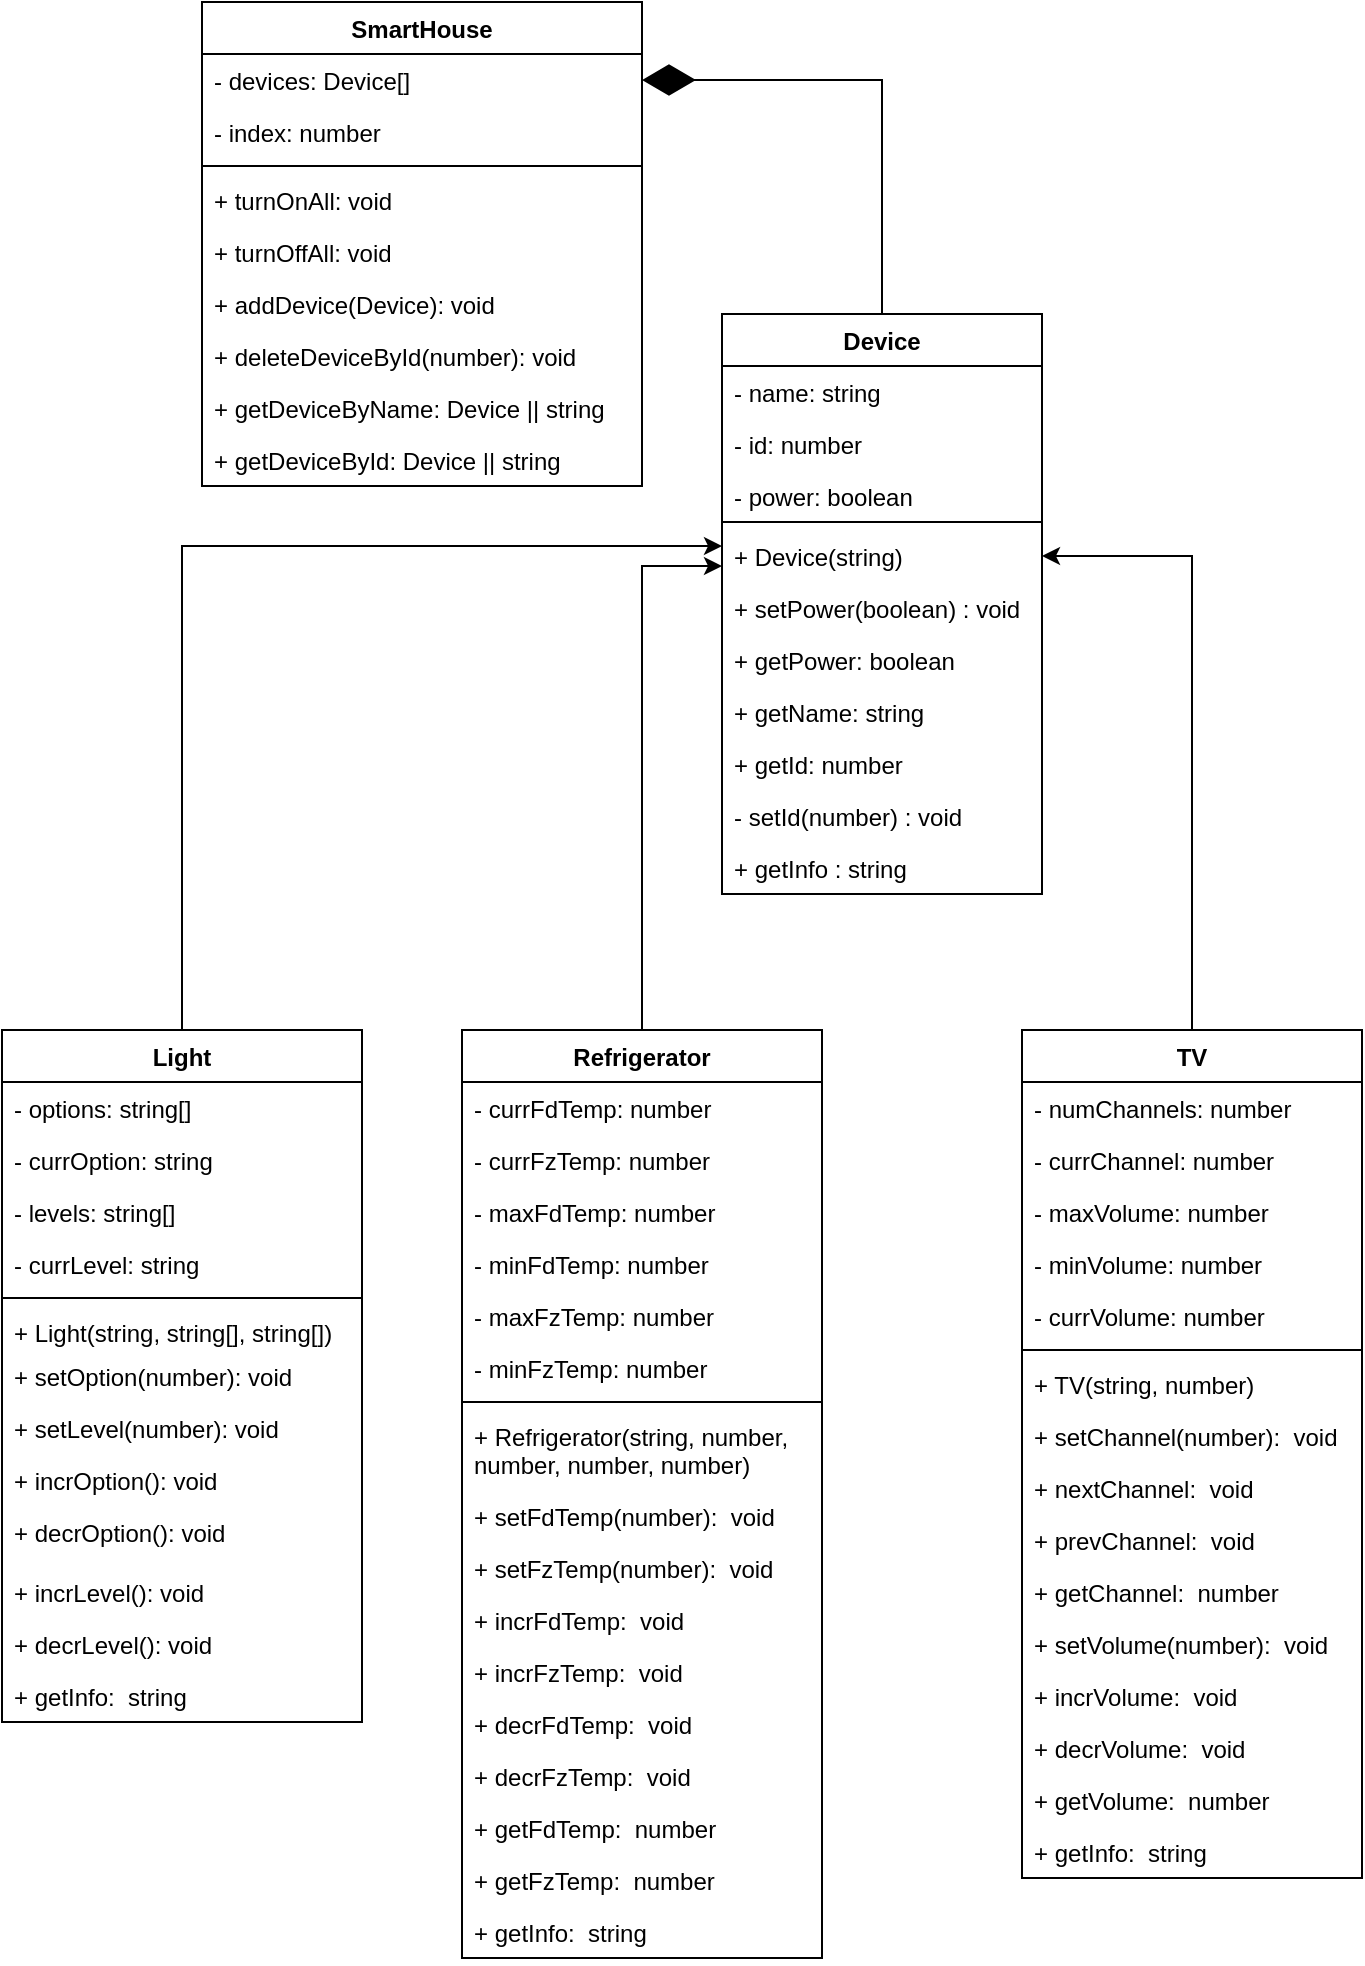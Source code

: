<mxfile version="20.6.0" type="device"><diagram name="Page-1" id="c4acf3e9-155e-7222-9cf6-157b1a14988f"><mxGraphModel dx="878" dy="991" grid="1" gridSize="10" guides="1" tooltips="1" connect="1" arrows="1" fold="1" page="1" pageScale="1" pageWidth="850" pageHeight="1100" background="none" math="0" shadow="0"><root><mxCell id="0"/><mxCell id="1" parent="0"/><mxCell id="W4OkLuYTgUE_Jeht9O2_-4" value="SmartHouse" style="swimlane;fontStyle=1;align=center;verticalAlign=top;childLayout=stackLayout;horizontal=1;startSize=26;horizontalStack=0;resizeParent=1;resizeParentMax=0;resizeLast=0;collapsible=1;marginBottom=0;" parent="1" vertex="1"><mxGeometry x="150" y="76" width="220" height="242" as="geometry"/></mxCell><mxCell id="W4OkLuYTgUE_Jeht9O2_-5" value="- devices: Device[]" style="text;strokeColor=none;fillColor=none;align=left;verticalAlign=top;spacingLeft=4;spacingRight=4;overflow=hidden;rotatable=0;points=[[0,0.5],[1,0.5]];portConstraint=eastwest;" parent="W4OkLuYTgUE_Jeht9O2_-4" vertex="1"><mxGeometry y="26" width="220" height="26" as="geometry"/></mxCell><mxCell id="3qQ-iXVAEqVT0amvKFx6-1" value="- index: number" style="text;strokeColor=none;fillColor=none;align=left;verticalAlign=top;spacingLeft=4;spacingRight=4;overflow=hidden;rotatable=0;points=[[0,0.5],[1,0.5]];portConstraint=eastwest;" parent="W4OkLuYTgUE_Jeht9O2_-4" vertex="1"><mxGeometry y="52" width="220" height="26" as="geometry"/></mxCell><mxCell id="W4OkLuYTgUE_Jeht9O2_-6" value="" style="line;strokeWidth=1;fillColor=none;align=left;verticalAlign=middle;spacingTop=-1;spacingLeft=3;spacingRight=3;rotatable=0;labelPosition=right;points=[];portConstraint=eastwest;strokeColor=inherit;" parent="W4OkLuYTgUE_Jeht9O2_-4" vertex="1"><mxGeometry y="78" width="220" height="8" as="geometry"/></mxCell><mxCell id="W4OkLuYTgUE_Jeht9O2_-7" value="+ turnOnAll: void&#10;" style="text;strokeColor=none;fillColor=none;align=left;verticalAlign=top;spacingLeft=4;spacingRight=4;overflow=hidden;rotatable=0;points=[[0,0.5],[1,0.5]];portConstraint=eastwest;" parent="W4OkLuYTgUE_Jeht9O2_-4" vertex="1"><mxGeometry y="86" width="220" height="26" as="geometry"/></mxCell><mxCell id="W4OkLuYTgUE_Jeht9O2_-9" value="+ turnOffAll: void&#10;" style="text;strokeColor=none;fillColor=none;align=left;verticalAlign=top;spacingLeft=4;spacingRight=4;overflow=hidden;rotatable=0;points=[[0,0.5],[1,0.5]];portConstraint=eastwest;" parent="W4OkLuYTgUE_Jeht9O2_-4" vertex="1"><mxGeometry y="112" width="220" height="26" as="geometry"/></mxCell><mxCell id="W4OkLuYTgUE_Jeht9O2_-8" value="+ addDevice(Device): void&#10;" style="text;strokeColor=none;fillColor=none;align=left;verticalAlign=top;spacingLeft=4;spacingRight=4;overflow=hidden;rotatable=0;points=[[0,0.5],[1,0.5]];portConstraint=eastwest;" parent="W4OkLuYTgUE_Jeht9O2_-4" vertex="1"><mxGeometry y="138" width="220" height="26" as="geometry"/></mxCell><mxCell id="3qQ-iXVAEqVT0amvKFx6-3" value="+ deleteDeviceById(number): void&#10;" style="text;strokeColor=none;fillColor=none;align=left;verticalAlign=top;spacingLeft=4;spacingRight=4;overflow=hidden;rotatable=0;points=[[0,0.5],[1,0.5]];portConstraint=eastwest;" parent="W4OkLuYTgUE_Jeht9O2_-4" vertex="1"><mxGeometry y="164" width="220" height="26" as="geometry"/></mxCell><mxCell id="3qQ-iXVAEqVT0amvKFx6-2" value="+ getDeviceByName: Device || string&#10;" style="text;strokeColor=none;fillColor=none;align=left;verticalAlign=top;spacingLeft=4;spacingRight=4;overflow=hidden;rotatable=0;points=[[0,0.5],[1,0.5]];portConstraint=eastwest;" parent="W4OkLuYTgUE_Jeht9O2_-4" vertex="1"><mxGeometry y="190" width="220" height="26" as="geometry"/></mxCell><mxCell id="W4OkLuYTgUE_Jeht9O2_-10" value="+ getDeviceById: Device || string&#10;" style="text;strokeColor=none;fillColor=none;align=left;verticalAlign=top;spacingLeft=4;spacingRight=4;overflow=hidden;rotatable=0;points=[[0,0.5],[1,0.5]];portConstraint=eastwest;" parent="W4OkLuYTgUE_Jeht9O2_-4" vertex="1"><mxGeometry y="216" width="220" height="26" as="geometry"/></mxCell><mxCell id="W4OkLuYTgUE_Jeht9O2_-11" value="Device" style="swimlane;fontStyle=1;align=center;verticalAlign=top;childLayout=stackLayout;horizontal=1;startSize=26;horizontalStack=0;resizeParent=1;resizeParentMax=0;resizeLast=0;collapsible=1;marginBottom=0;" parent="1" vertex="1"><mxGeometry x="410" y="232" width="160" height="290" as="geometry"/></mxCell><mxCell id="W4OkLuYTgUE_Jeht9O2_-12" value="- name: string" style="text;strokeColor=none;fillColor=none;align=left;verticalAlign=top;spacingLeft=4;spacingRight=4;overflow=hidden;rotatable=0;points=[[0,0.5],[1,0.5]];portConstraint=eastwest;" parent="W4OkLuYTgUE_Jeht9O2_-11" vertex="1"><mxGeometry y="26" width="160" height="26" as="geometry"/></mxCell><mxCell id="3qQ-iXVAEqVT0amvKFx6-4" value="- id: number" style="text;strokeColor=none;fillColor=none;align=left;verticalAlign=top;spacingLeft=4;spacingRight=4;overflow=hidden;rotatable=0;points=[[0,0.5],[1,0.5]];portConstraint=eastwest;" parent="W4OkLuYTgUE_Jeht9O2_-11" vertex="1"><mxGeometry y="52" width="160" height="26" as="geometry"/></mxCell><mxCell id="W4OkLuYTgUE_Jeht9O2_-16" value="- power: boolean" style="text;strokeColor=none;fillColor=none;align=left;verticalAlign=top;spacingLeft=4;spacingRight=4;overflow=hidden;rotatable=0;points=[[0,0.5],[1,0.5]];portConstraint=eastwest;" parent="W4OkLuYTgUE_Jeht9O2_-11" vertex="1"><mxGeometry y="78" width="160" height="22" as="geometry"/></mxCell><mxCell id="W4OkLuYTgUE_Jeht9O2_-13" value="" style="line;strokeWidth=1;fillColor=none;align=left;verticalAlign=middle;spacingTop=-1;spacingLeft=3;spacingRight=3;rotatable=0;labelPosition=right;points=[];portConstraint=eastwest;strokeColor=inherit;" parent="W4OkLuYTgUE_Jeht9O2_-11" vertex="1"><mxGeometry y="100" width="160" height="8" as="geometry"/></mxCell><mxCell id="W4OkLuYTgUE_Jeht9O2_-14" value="+ Device(string)" style="text;strokeColor=none;fillColor=none;align=left;verticalAlign=top;spacingLeft=4;spacingRight=4;overflow=hidden;rotatable=0;points=[[0,0.5],[1,0.5]];portConstraint=eastwest;" parent="W4OkLuYTgUE_Jeht9O2_-11" vertex="1"><mxGeometry y="108" width="160" height="26" as="geometry"/></mxCell><mxCell id="W4OkLuYTgUE_Jeht9O2_-25" value="+ setPower(boolean) : void&#10;" style="text;strokeColor=none;fillColor=none;align=left;verticalAlign=top;spacingLeft=4;spacingRight=4;overflow=hidden;rotatable=0;points=[[0,0.5],[1,0.5]];portConstraint=eastwest;" parent="W4OkLuYTgUE_Jeht9O2_-11" vertex="1"><mxGeometry y="134" width="160" height="26" as="geometry"/></mxCell><mxCell id="W4OkLuYTgUE_Jeht9O2_-23" value="+ getPower: boolean&#10;" style="text;strokeColor=none;fillColor=none;align=left;verticalAlign=top;spacingLeft=4;spacingRight=4;overflow=hidden;rotatable=0;points=[[0,0.5],[1,0.5]];portConstraint=eastwest;" parent="W4OkLuYTgUE_Jeht9O2_-11" vertex="1"><mxGeometry y="160" width="160" height="26" as="geometry"/></mxCell><mxCell id="W4OkLuYTgUE_Jeht9O2_-21" value="+ getName: string&#10;" style="text;strokeColor=none;fillColor=none;align=left;verticalAlign=top;spacingLeft=4;spacingRight=4;overflow=hidden;rotatable=0;points=[[0,0.5],[1,0.5]];portConstraint=eastwest;" parent="W4OkLuYTgUE_Jeht9O2_-11" vertex="1"><mxGeometry y="186" width="160" height="26" as="geometry"/></mxCell><mxCell id="3qQ-iXVAEqVT0amvKFx6-5" value="+ getId: number&#10;" style="text;strokeColor=none;fillColor=none;align=left;verticalAlign=top;spacingLeft=4;spacingRight=4;overflow=hidden;rotatable=0;points=[[0,0.5],[1,0.5]];portConstraint=eastwest;" parent="W4OkLuYTgUE_Jeht9O2_-11" vertex="1"><mxGeometry y="212" width="160" height="26" as="geometry"/></mxCell><mxCell id="3qQ-iXVAEqVT0amvKFx6-6" value="- setId(number) : void&#10;" style="text;strokeColor=none;fillColor=none;align=left;verticalAlign=top;spacingLeft=4;spacingRight=4;overflow=hidden;rotatable=0;points=[[0,0.5],[1,0.5]];portConstraint=eastwest;" parent="W4OkLuYTgUE_Jeht9O2_-11" vertex="1"><mxGeometry y="238" width="160" height="26" as="geometry"/></mxCell><mxCell id="W4OkLuYTgUE_Jeht9O2_-26" value="+ getInfo : string&#10;" style="text;strokeColor=none;fillColor=none;align=left;verticalAlign=top;spacingLeft=4;spacingRight=4;overflow=hidden;rotatable=0;points=[[0,0.5],[1,0.5]];portConstraint=eastwest;" parent="W4OkLuYTgUE_Jeht9O2_-11" vertex="1"><mxGeometry y="264" width="160" height="26" as="geometry"/></mxCell><mxCell id="Xs9VyNZmOeQeGuVX_txl-36" style="edgeStyle=orthogonalEdgeStyle;rounded=0;orthogonalLoop=1;jettySize=auto;html=1;entryX=1;entryY=0.5;entryDx=0;entryDy=0;" parent="1" source="W4OkLuYTgUE_Jeht9O2_-27" target="W4OkLuYTgUE_Jeht9O2_-14" edge="1"><mxGeometry relative="1" as="geometry"/></mxCell><mxCell id="W4OkLuYTgUE_Jeht9O2_-27" value="TV" style="swimlane;fontStyle=1;align=center;verticalAlign=top;childLayout=stackLayout;horizontal=1;startSize=26;horizontalStack=0;resizeParent=1;resizeParentMax=0;resizeLast=0;collapsible=1;marginBottom=0;" parent="1" vertex="1"><mxGeometry x="560" y="590" width="170" height="424" as="geometry"/></mxCell><mxCell id="W4OkLuYTgUE_Jeht9O2_-28" value="- numChannels: number" style="text;strokeColor=none;fillColor=none;align=left;verticalAlign=top;spacingLeft=4;spacingRight=4;overflow=hidden;rotatable=0;points=[[0,0.5],[1,0.5]];portConstraint=eastwest;" parent="W4OkLuYTgUE_Jeht9O2_-27" vertex="1"><mxGeometry y="26" width="170" height="26" as="geometry"/></mxCell><mxCell id="W4OkLuYTgUE_Jeht9O2_-31" value="- currChannel: number" style="text;strokeColor=none;fillColor=none;align=left;verticalAlign=top;spacingLeft=4;spacingRight=4;overflow=hidden;rotatable=0;points=[[0,0.5],[1,0.5]];portConstraint=eastwest;" parent="W4OkLuYTgUE_Jeht9O2_-27" vertex="1"><mxGeometry y="52" width="170" height="26" as="geometry"/></mxCell><mxCell id="W4OkLuYTgUE_Jeht9O2_-88" value="- maxVolume: number" style="text;strokeColor=none;fillColor=none;align=left;verticalAlign=top;spacingLeft=4;spacingRight=4;overflow=hidden;rotatable=0;points=[[0,0.5],[1,0.5]];portConstraint=eastwest;" parent="W4OkLuYTgUE_Jeht9O2_-27" vertex="1"><mxGeometry y="78" width="170" height="26" as="geometry"/></mxCell><mxCell id="W4OkLuYTgUE_Jeht9O2_-89" value="- minVolume: number" style="text;strokeColor=none;fillColor=none;align=left;verticalAlign=top;spacingLeft=4;spacingRight=4;overflow=hidden;rotatable=0;points=[[0,0.5],[1,0.5]];portConstraint=eastwest;" parent="W4OkLuYTgUE_Jeht9O2_-27" vertex="1"><mxGeometry y="104" width="170" height="26" as="geometry"/></mxCell><mxCell id="W4OkLuYTgUE_Jeht9O2_-87" value="- currVolume: number" style="text;strokeColor=none;fillColor=none;align=left;verticalAlign=top;spacingLeft=4;spacingRight=4;overflow=hidden;rotatable=0;points=[[0,0.5],[1,0.5]];portConstraint=eastwest;" parent="W4OkLuYTgUE_Jeht9O2_-27" vertex="1"><mxGeometry y="130" width="170" height="26" as="geometry"/></mxCell><mxCell id="W4OkLuYTgUE_Jeht9O2_-29" value="" style="line;strokeWidth=1;fillColor=none;align=left;verticalAlign=middle;spacingTop=-1;spacingLeft=3;spacingRight=3;rotatable=0;labelPosition=right;points=[];portConstraint=eastwest;strokeColor=inherit;" parent="W4OkLuYTgUE_Jeht9O2_-27" vertex="1"><mxGeometry y="156" width="170" height="8" as="geometry"/></mxCell><mxCell id="W4OkLuYTgUE_Jeht9O2_-30" value="+ TV(string, number)" style="text;strokeColor=none;fillColor=none;align=left;verticalAlign=top;spacingLeft=4;spacingRight=4;overflow=hidden;rotatable=0;points=[[0,0.5],[1,0.5]];portConstraint=eastwest;" parent="W4OkLuYTgUE_Jeht9O2_-27" vertex="1"><mxGeometry y="164" width="170" height="26" as="geometry"/></mxCell><mxCell id="W4OkLuYTgUE_Jeht9O2_-32" value="+ setChannel(number):  void" style="text;strokeColor=none;fillColor=none;align=left;verticalAlign=top;spacingLeft=4;spacingRight=4;overflow=hidden;rotatable=0;points=[[0,0.5],[1,0.5]];portConstraint=eastwest;" parent="W4OkLuYTgUE_Jeht9O2_-27" vertex="1"><mxGeometry y="190" width="170" height="26" as="geometry"/></mxCell><mxCell id="W4OkLuYTgUE_Jeht9O2_-39" value="+ nextChannel:  void" style="text;strokeColor=none;fillColor=none;align=left;verticalAlign=top;spacingLeft=4;spacingRight=4;overflow=hidden;rotatable=0;points=[[0,0.5],[1,0.5]];portConstraint=eastwest;" parent="W4OkLuYTgUE_Jeht9O2_-27" vertex="1"><mxGeometry y="216" width="170" height="26" as="geometry"/></mxCell><mxCell id="W4OkLuYTgUE_Jeht9O2_-40" value="+ prevChannel:  void" style="text;strokeColor=none;fillColor=none;align=left;verticalAlign=top;spacingLeft=4;spacingRight=4;overflow=hidden;rotatable=0;points=[[0,0.5],[1,0.5]];portConstraint=eastwest;" parent="W4OkLuYTgUE_Jeht9O2_-27" vertex="1"><mxGeometry y="242" width="170" height="26" as="geometry"/></mxCell><mxCell id="W4OkLuYTgUE_Jeht9O2_-41" value="+ getChannel:  number" style="text;strokeColor=none;fillColor=none;align=left;verticalAlign=top;spacingLeft=4;spacingRight=4;overflow=hidden;rotatable=0;points=[[0,0.5],[1,0.5]];portConstraint=eastwest;" parent="W4OkLuYTgUE_Jeht9O2_-27" vertex="1"><mxGeometry y="268" width="170" height="26" as="geometry"/></mxCell><mxCell id="W4OkLuYTgUE_Jeht9O2_-90" value="+ setVolume(number):  void" style="text;strokeColor=none;fillColor=none;align=left;verticalAlign=top;spacingLeft=4;spacingRight=4;overflow=hidden;rotatable=0;points=[[0,0.5],[1,0.5]];portConstraint=eastwest;" parent="W4OkLuYTgUE_Jeht9O2_-27" vertex="1"><mxGeometry y="294" width="170" height="26" as="geometry"/></mxCell><mxCell id="W4OkLuYTgUE_Jeht9O2_-91" value="+ incrVolume:  void" style="text;strokeColor=none;fillColor=none;align=left;verticalAlign=top;spacingLeft=4;spacingRight=4;overflow=hidden;rotatable=0;points=[[0,0.5],[1,0.5]];portConstraint=eastwest;" parent="W4OkLuYTgUE_Jeht9O2_-27" vertex="1"><mxGeometry y="320" width="170" height="26" as="geometry"/></mxCell><mxCell id="W4OkLuYTgUE_Jeht9O2_-92" value="+ decrVolume:  void" style="text;strokeColor=none;fillColor=none;align=left;verticalAlign=top;spacingLeft=4;spacingRight=4;overflow=hidden;rotatable=0;points=[[0,0.5],[1,0.5]];portConstraint=eastwest;" parent="W4OkLuYTgUE_Jeht9O2_-27" vertex="1"><mxGeometry y="346" width="170" height="26" as="geometry"/></mxCell><mxCell id="W4OkLuYTgUE_Jeht9O2_-93" value="+ getVolume:  number" style="text;strokeColor=none;fillColor=none;align=left;verticalAlign=top;spacingLeft=4;spacingRight=4;overflow=hidden;rotatable=0;points=[[0,0.5],[1,0.5]];portConstraint=eastwest;" parent="W4OkLuYTgUE_Jeht9O2_-27" vertex="1"><mxGeometry y="372" width="170" height="26" as="geometry"/></mxCell><mxCell id="W4OkLuYTgUE_Jeht9O2_-42" value="+ getInfo:  string" style="text;strokeColor=none;fillColor=none;align=left;verticalAlign=top;spacingLeft=4;spacingRight=4;overflow=hidden;rotatable=0;points=[[0,0.5],[1,0.5]];portConstraint=eastwest;" parent="W4OkLuYTgUE_Jeht9O2_-27" vertex="1"><mxGeometry y="398" width="170" height="26" as="geometry"/></mxCell><mxCell id="Xs9VyNZmOeQeGuVX_txl-37" style="edgeStyle=orthogonalEdgeStyle;rounded=0;orthogonalLoop=1;jettySize=auto;html=1;" parent="1" source="W4OkLuYTgUE_Jeht9O2_-43" target="W4OkLuYTgUE_Jeht9O2_-14" edge="1"><mxGeometry relative="1" as="geometry"><mxPoint x="410" y="348" as="targetPoint"/><Array as="points"><mxPoint x="370" y="358"/></Array></mxGeometry></mxCell><mxCell id="W4OkLuYTgUE_Jeht9O2_-43" value="Refrigerator" style="swimlane;fontStyle=1;align=center;verticalAlign=top;childLayout=stackLayout;horizontal=1;startSize=26;horizontalStack=0;resizeParent=1;resizeParentMax=0;resizeLast=0;collapsible=1;marginBottom=0;" parent="1" vertex="1"><mxGeometry x="280" y="590" width="180" height="464" as="geometry"/></mxCell><mxCell id="W4OkLuYTgUE_Jeht9O2_-44" value="- currFdTemp: number" style="text;strokeColor=none;fillColor=none;align=left;verticalAlign=top;spacingLeft=4;spacingRight=4;overflow=hidden;rotatable=0;points=[[0,0.5],[1,0.5]];portConstraint=eastwest;" parent="W4OkLuYTgUE_Jeht9O2_-43" vertex="1"><mxGeometry y="26" width="180" height="26" as="geometry"/></mxCell><mxCell id="W4OkLuYTgUE_Jeht9O2_-53" value="- currFzTemp: number" style="text;strokeColor=none;fillColor=none;align=left;verticalAlign=top;spacingLeft=4;spacingRight=4;overflow=hidden;rotatable=0;points=[[0,0.5],[1,0.5]];portConstraint=eastwest;" parent="W4OkLuYTgUE_Jeht9O2_-43" vertex="1"><mxGeometry y="52" width="180" height="26" as="geometry"/></mxCell><mxCell id="W4OkLuYTgUE_Jeht9O2_-45" value="- maxFdTemp: number" style="text;strokeColor=none;fillColor=none;align=left;verticalAlign=top;spacingLeft=4;spacingRight=4;overflow=hidden;rotatable=0;points=[[0,0.5],[1,0.5]];portConstraint=eastwest;" parent="W4OkLuYTgUE_Jeht9O2_-43" vertex="1"><mxGeometry y="78" width="180" height="26" as="geometry"/></mxCell><mxCell id="W4OkLuYTgUE_Jeht9O2_-56" value="- minFdTemp: number" style="text;strokeColor=none;fillColor=none;align=left;verticalAlign=top;spacingLeft=4;spacingRight=4;overflow=hidden;rotatable=0;points=[[0,0.5],[1,0.5]];portConstraint=eastwest;" parent="W4OkLuYTgUE_Jeht9O2_-43" vertex="1"><mxGeometry y="104" width="180" height="26" as="geometry"/></mxCell><mxCell id="W4OkLuYTgUE_Jeht9O2_-54" value="- maxFzTemp: number" style="text;strokeColor=none;fillColor=none;align=left;verticalAlign=top;spacingLeft=4;spacingRight=4;overflow=hidden;rotatable=0;points=[[0,0.5],[1,0.5]];portConstraint=eastwest;" parent="W4OkLuYTgUE_Jeht9O2_-43" vertex="1"><mxGeometry y="130" width="180" height="26" as="geometry"/></mxCell><mxCell id="W4OkLuYTgUE_Jeht9O2_-55" value="- minFzTemp: number" style="text;strokeColor=none;fillColor=none;align=left;verticalAlign=top;spacingLeft=4;spacingRight=4;overflow=hidden;rotatable=0;points=[[0,0.5],[1,0.5]];portConstraint=eastwest;" parent="W4OkLuYTgUE_Jeht9O2_-43" vertex="1"><mxGeometry y="156" width="180" height="26" as="geometry"/></mxCell><mxCell id="W4OkLuYTgUE_Jeht9O2_-46" value="" style="line;strokeWidth=1;fillColor=none;align=left;verticalAlign=middle;spacingTop=-1;spacingLeft=3;spacingRight=3;rotatable=0;labelPosition=right;points=[];portConstraint=eastwest;strokeColor=inherit;" parent="W4OkLuYTgUE_Jeht9O2_-43" vertex="1"><mxGeometry y="182" width="180" height="8" as="geometry"/></mxCell><mxCell id="W4OkLuYTgUE_Jeht9O2_-47" value="+ Refrigerator(string, number,&#10;number, number, number)" style="text;strokeColor=none;fillColor=none;align=left;verticalAlign=top;spacingLeft=4;spacingRight=4;overflow=hidden;rotatable=0;points=[[0,0.5],[1,0.5]];portConstraint=eastwest;" parent="W4OkLuYTgUE_Jeht9O2_-43" vertex="1"><mxGeometry y="190" width="180" height="40" as="geometry"/></mxCell><mxCell id="W4OkLuYTgUE_Jeht9O2_-48" value="+ setFdTemp(number):  void" style="text;strokeColor=none;fillColor=none;align=left;verticalAlign=top;spacingLeft=4;spacingRight=4;overflow=hidden;rotatable=0;points=[[0,0.5],[1,0.5]];portConstraint=eastwest;" parent="W4OkLuYTgUE_Jeht9O2_-43" vertex="1"><mxGeometry y="230" width="180" height="26" as="geometry"/></mxCell><mxCell id="W4OkLuYTgUE_Jeht9O2_-57" value="+ setFzTemp(number):  void" style="text;strokeColor=none;fillColor=none;align=left;verticalAlign=top;spacingLeft=4;spacingRight=4;overflow=hidden;rotatable=0;points=[[0,0.5],[1,0.5]];portConstraint=eastwest;" parent="W4OkLuYTgUE_Jeht9O2_-43" vertex="1"><mxGeometry y="256" width="180" height="26" as="geometry"/></mxCell><mxCell id="W4OkLuYTgUE_Jeht9O2_-49" value="+ incrFdTemp:  void" style="text;strokeColor=none;fillColor=none;align=left;verticalAlign=top;spacingLeft=4;spacingRight=4;overflow=hidden;rotatable=0;points=[[0,0.5],[1,0.5]];portConstraint=eastwest;" parent="W4OkLuYTgUE_Jeht9O2_-43" vertex="1"><mxGeometry y="282" width="180" height="26" as="geometry"/></mxCell><mxCell id="W4OkLuYTgUE_Jeht9O2_-58" value="+ incrFzTemp:  void" style="text;strokeColor=none;fillColor=none;align=left;verticalAlign=top;spacingLeft=4;spacingRight=4;overflow=hidden;rotatable=0;points=[[0,0.5],[1,0.5]];portConstraint=eastwest;" parent="W4OkLuYTgUE_Jeht9O2_-43" vertex="1"><mxGeometry y="308" width="180" height="26" as="geometry"/></mxCell><mxCell id="W4OkLuYTgUE_Jeht9O2_-59" value="+ decrFdTemp:  void" style="text;strokeColor=none;fillColor=none;align=left;verticalAlign=top;spacingLeft=4;spacingRight=4;overflow=hidden;rotatable=0;points=[[0,0.5],[1,0.5]];portConstraint=eastwest;" parent="W4OkLuYTgUE_Jeht9O2_-43" vertex="1"><mxGeometry y="334" width="180" height="26" as="geometry"/></mxCell><mxCell id="W4OkLuYTgUE_Jeht9O2_-60" value="+ decrFzTemp:  void" style="text;strokeColor=none;fillColor=none;align=left;verticalAlign=top;spacingLeft=4;spacingRight=4;overflow=hidden;rotatable=0;points=[[0,0.5],[1,0.5]];portConstraint=eastwest;" parent="W4OkLuYTgUE_Jeht9O2_-43" vertex="1"><mxGeometry y="360" width="180" height="26" as="geometry"/></mxCell><mxCell id="W4OkLuYTgUE_Jeht9O2_-50" value="+ getFdTemp:  number" style="text;strokeColor=none;fillColor=none;align=left;verticalAlign=top;spacingLeft=4;spacingRight=4;overflow=hidden;rotatable=0;points=[[0,0.5],[1,0.5]];portConstraint=eastwest;" parent="W4OkLuYTgUE_Jeht9O2_-43" vertex="1"><mxGeometry y="386" width="180" height="26" as="geometry"/></mxCell><mxCell id="W4OkLuYTgUE_Jeht9O2_-61" value="+ getFzTemp:  number" style="text;strokeColor=none;fillColor=none;align=left;verticalAlign=top;spacingLeft=4;spacingRight=4;overflow=hidden;rotatable=0;points=[[0,0.5],[1,0.5]];portConstraint=eastwest;" parent="W4OkLuYTgUE_Jeht9O2_-43" vertex="1"><mxGeometry y="412" width="180" height="26" as="geometry"/></mxCell><mxCell id="W4OkLuYTgUE_Jeht9O2_-52" value="+ getInfo:  string" style="text;strokeColor=none;fillColor=none;align=left;verticalAlign=top;spacingLeft=4;spacingRight=4;overflow=hidden;rotatable=0;points=[[0,0.5],[1,0.5]];portConstraint=eastwest;" parent="W4OkLuYTgUE_Jeht9O2_-43" vertex="1"><mxGeometry y="438" width="180" height="26" as="geometry"/></mxCell><mxCell id="W4OkLuYTgUE_Jeht9O2_-85" value="" style="endArrow=diamondThin;endFill=1;endSize=24;html=1;rounded=0;entryX=1;entryY=0.5;entryDx=0;entryDy=0;" parent="1" source="W4OkLuYTgUE_Jeht9O2_-11" target="W4OkLuYTgUE_Jeht9O2_-5" edge="1"><mxGeometry width="160" relative="1" as="geometry"><mxPoint x="500" y="238" as="sourcePoint"/><mxPoint x="610" y="148" as="targetPoint"/><Array as="points"><mxPoint x="490" y="193"/><mxPoint x="490" y="115"/></Array></mxGeometry></mxCell><mxCell id="Xs9VyNZmOeQeGuVX_txl-35" style="edgeStyle=orthogonalEdgeStyle;rounded=0;orthogonalLoop=1;jettySize=auto;html=1;" parent="1" source="Xs9VyNZmOeQeGuVX_txl-1" target="W4OkLuYTgUE_Jeht9O2_-14" edge="1"><mxGeometry relative="1" as="geometry"><Array as="points"><mxPoint x="140" y="348"/></Array></mxGeometry></mxCell><mxCell id="Xs9VyNZmOeQeGuVX_txl-1" value="Light" style="swimlane;fontStyle=1;align=center;verticalAlign=top;childLayout=stackLayout;horizontal=1;startSize=26;horizontalStack=0;resizeParent=1;resizeParentMax=0;resizeLast=0;collapsible=1;marginBottom=0;" parent="1" vertex="1"><mxGeometry x="50" y="590" width="180" height="346" as="geometry"/></mxCell><mxCell id="Xs9VyNZmOeQeGuVX_txl-2" value="- options: string[]" style="text;strokeColor=none;fillColor=none;align=left;verticalAlign=top;spacingLeft=4;spacingRight=4;overflow=hidden;rotatable=0;points=[[0,0.5],[1,0.5]];portConstraint=eastwest;" parent="Xs9VyNZmOeQeGuVX_txl-1" vertex="1"><mxGeometry y="26" width="180" height="26" as="geometry"/></mxCell><mxCell id="Xs9VyNZmOeQeGuVX_txl-5" value="- currOption: string" style="text;strokeColor=none;fillColor=none;align=left;verticalAlign=top;spacingLeft=4;spacingRight=4;overflow=hidden;rotatable=0;points=[[0,0.5],[1,0.5]];portConstraint=eastwest;" parent="Xs9VyNZmOeQeGuVX_txl-1" vertex="1"><mxGeometry y="52" width="180" height="26" as="geometry"/></mxCell><mxCell id="Xs9VyNZmOeQeGuVX_txl-6" value="- levels: string[]" style="text;strokeColor=none;fillColor=none;align=left;verticalAlign=top;spacingLeft=4;spacingRight=4;overflow=hidden;rotatable=0;points=[[0,0.5],[1,0.5]];portConstraint=eastwest;" parent="Xs9VyNZmOeQeGuVX_txl-1" vertex="1"><mxGeometry y="78" width="180" height="26" as="geometry"/></mxCell><mxCell id="Xs9VyNZmOeQeGuVX_txl-7" value="- currLevel: string" style="text;strokeColor=none;fillColor=none;align=left;verticalAlign=top;spacingLeft=4;spacingRight=4;overflow=hidden;rotatable=0;points=[[0,0.5],[1,0.5]];portConstraint=eastwest;" parent="Xs9VyNZmOeQeGuVX_txl-1" vertex="1"><mxGeometry y="104" width="180" height="26" as="geometry"/></mxCell><mxCell id="Xs9VyNZmOeQeGuVX_txl-3" value="" style="line;strokeWidth=1;fillColor=none;align=left;verticalAlign=middle;spacingTop=-1;spacingLeft=3;spacingRight=3;rotatable=0;labelPosition=right;points=[];portConstraint=eastwest;strokeColor=inherit;" parent="Xs9VyNZmOeQeGuVX_txl-1" vertex="1"><mxGeometry y="130" width="180" height="8" as="geometry"/></mxCell><mxCell id="Xs9VyNZmOeQeGuVX_txl-8" value="+ Light(string, string[], string[])" style="text;strokeColor=none;fillColor=none;align=left;verticalAlign=top;spacingLeft=4;spacingRight=4;overflow=hidden;rotatable=0;points=[[0,0.5],[1,0.5]];portConstraint=eastwest;" parent="Xs9VyNZmOeQeGuVX_txl-1" vertex="1"><mxGeometry y="138" width="180" height="22" as="geometry"/></mxCell><mxCell id="Xs9VyNZmOeQeGuVX_txl-4" value="+ setOption(number): void" style="text;strokeColor=none;fillColor=none;align=left;verticalAlign=top;spacingLeft=4;spacingRight=4;overflow=hidden;rotatable=0;points=[[0,0.5],[1,0.5]];portConstraint=eastwest;" parent="Xs9VyNZmOeQeGuVX_txl-1" vertex="1"><mxGeometry y="160" width="180" height="26" as="geometry"/></mxCell><mxCell id="Xs9VyNZmOeQeGuVX_txl-9" value="+ setLevel(number): void" style="text;strokeColor=none;fillColor=none;align=left;verticalAlign=top;spacingLeft=4;spacingRight=4;overflow=hidden;rotatable=0;points=[[0,0.5],[1,0.5]];portConstraint=eastwest;" parent="Xs9VyNZmOeQeGuVX_txl-1" vertex="1"><mxGeometry y="186" width="180" height="26" as="geometry"/></mxCell><mxCell id="Xs9VyNZmOeQeGuVX_txl-12" value="+ incrOption(): void" style="text;strokeColor=none;fillColor=none;align=left;verticalAlign=top;spacingLeft=4;spacingRight=4;overflow=hidden;rotatable=0;points=[[0,0.5],[1,0.5]];portConstraint=eastwest;" parent="Xs9VyNZmOeQeGuVX_txl-1" vertex="1"><mxGeometry y="212" width="180" height="26" as="geometry"/></mxCell><mxCell id="Xs9VyNZmOeQeGuVX_txl-13" value="+ decrOption(): void" style="text;strokeColor=none;fillColor=none;align=left;verticalAlign=top;spacingLeft=4;spacingRight=4;overflow=hidden;rotatable=0;points=[[0,0.5],[1,0.5]];portConstraint=eastwest;" parent="Xs9VyNZmOeQeGuVX_txl-1" vertex="1"><mxGeometry y="238" width="180" height="30" as="geometry"/></mxCell><mxCell id="Xs9VyNZmOeQeGuVX_txl-10" value="+ incrLevel(): void" style="text;strokeColor=none;fillColor=none;align=left;verticalAlign=top;spacingLeft=4;spacingRight=4;overflow=hidden;rotatable=0;points=[[0,0.5],[1,0.5]];portConstraint=eastwest;" parent="Xs9VyNZmOeQeGuVX_txl-1" vertex="1"><mxGeometry y="268" width="180" height="26" as="geometry"/></mxCell><mxCell id="Xs9VyNZmOeQeGuVX_txl-11" value="+ decrLevel(): void" style="text;strokeColor=none;fillColor=none;align=left;verticalAlign=top;spacingLeft=4;spacingRight=4;overflow=hidden;rotatable=0;points=[[0,0.5],[1,0.5]];portConstraint=eastwest;" parent="Xs9VyNZmOeQeGuVX_txl-1" vertex="1"><mxGeometry y="294" width="180" height="26" as="geometry"/></mxCell><mxCell id="Xs9VyNZmOeQeGuVX_txl-14" value="+ getInfo:  string" style="text;strokeColor=none;fillColor=none;align=left;verticalAlign=top;spacingLeft=4;spacingRight=4;overflow=hidden;rotatable=0;points=[[0,0.5],[1,0.5]];portConstraint=eastwest;" parent="Xs9VyNZmOeQeGuVX_txl-1" vertex="1"><mxGeometry y="320" width="180" height="26" as="geometry"/></mxCell></root></mxGraphModel></diagram></mxfile>